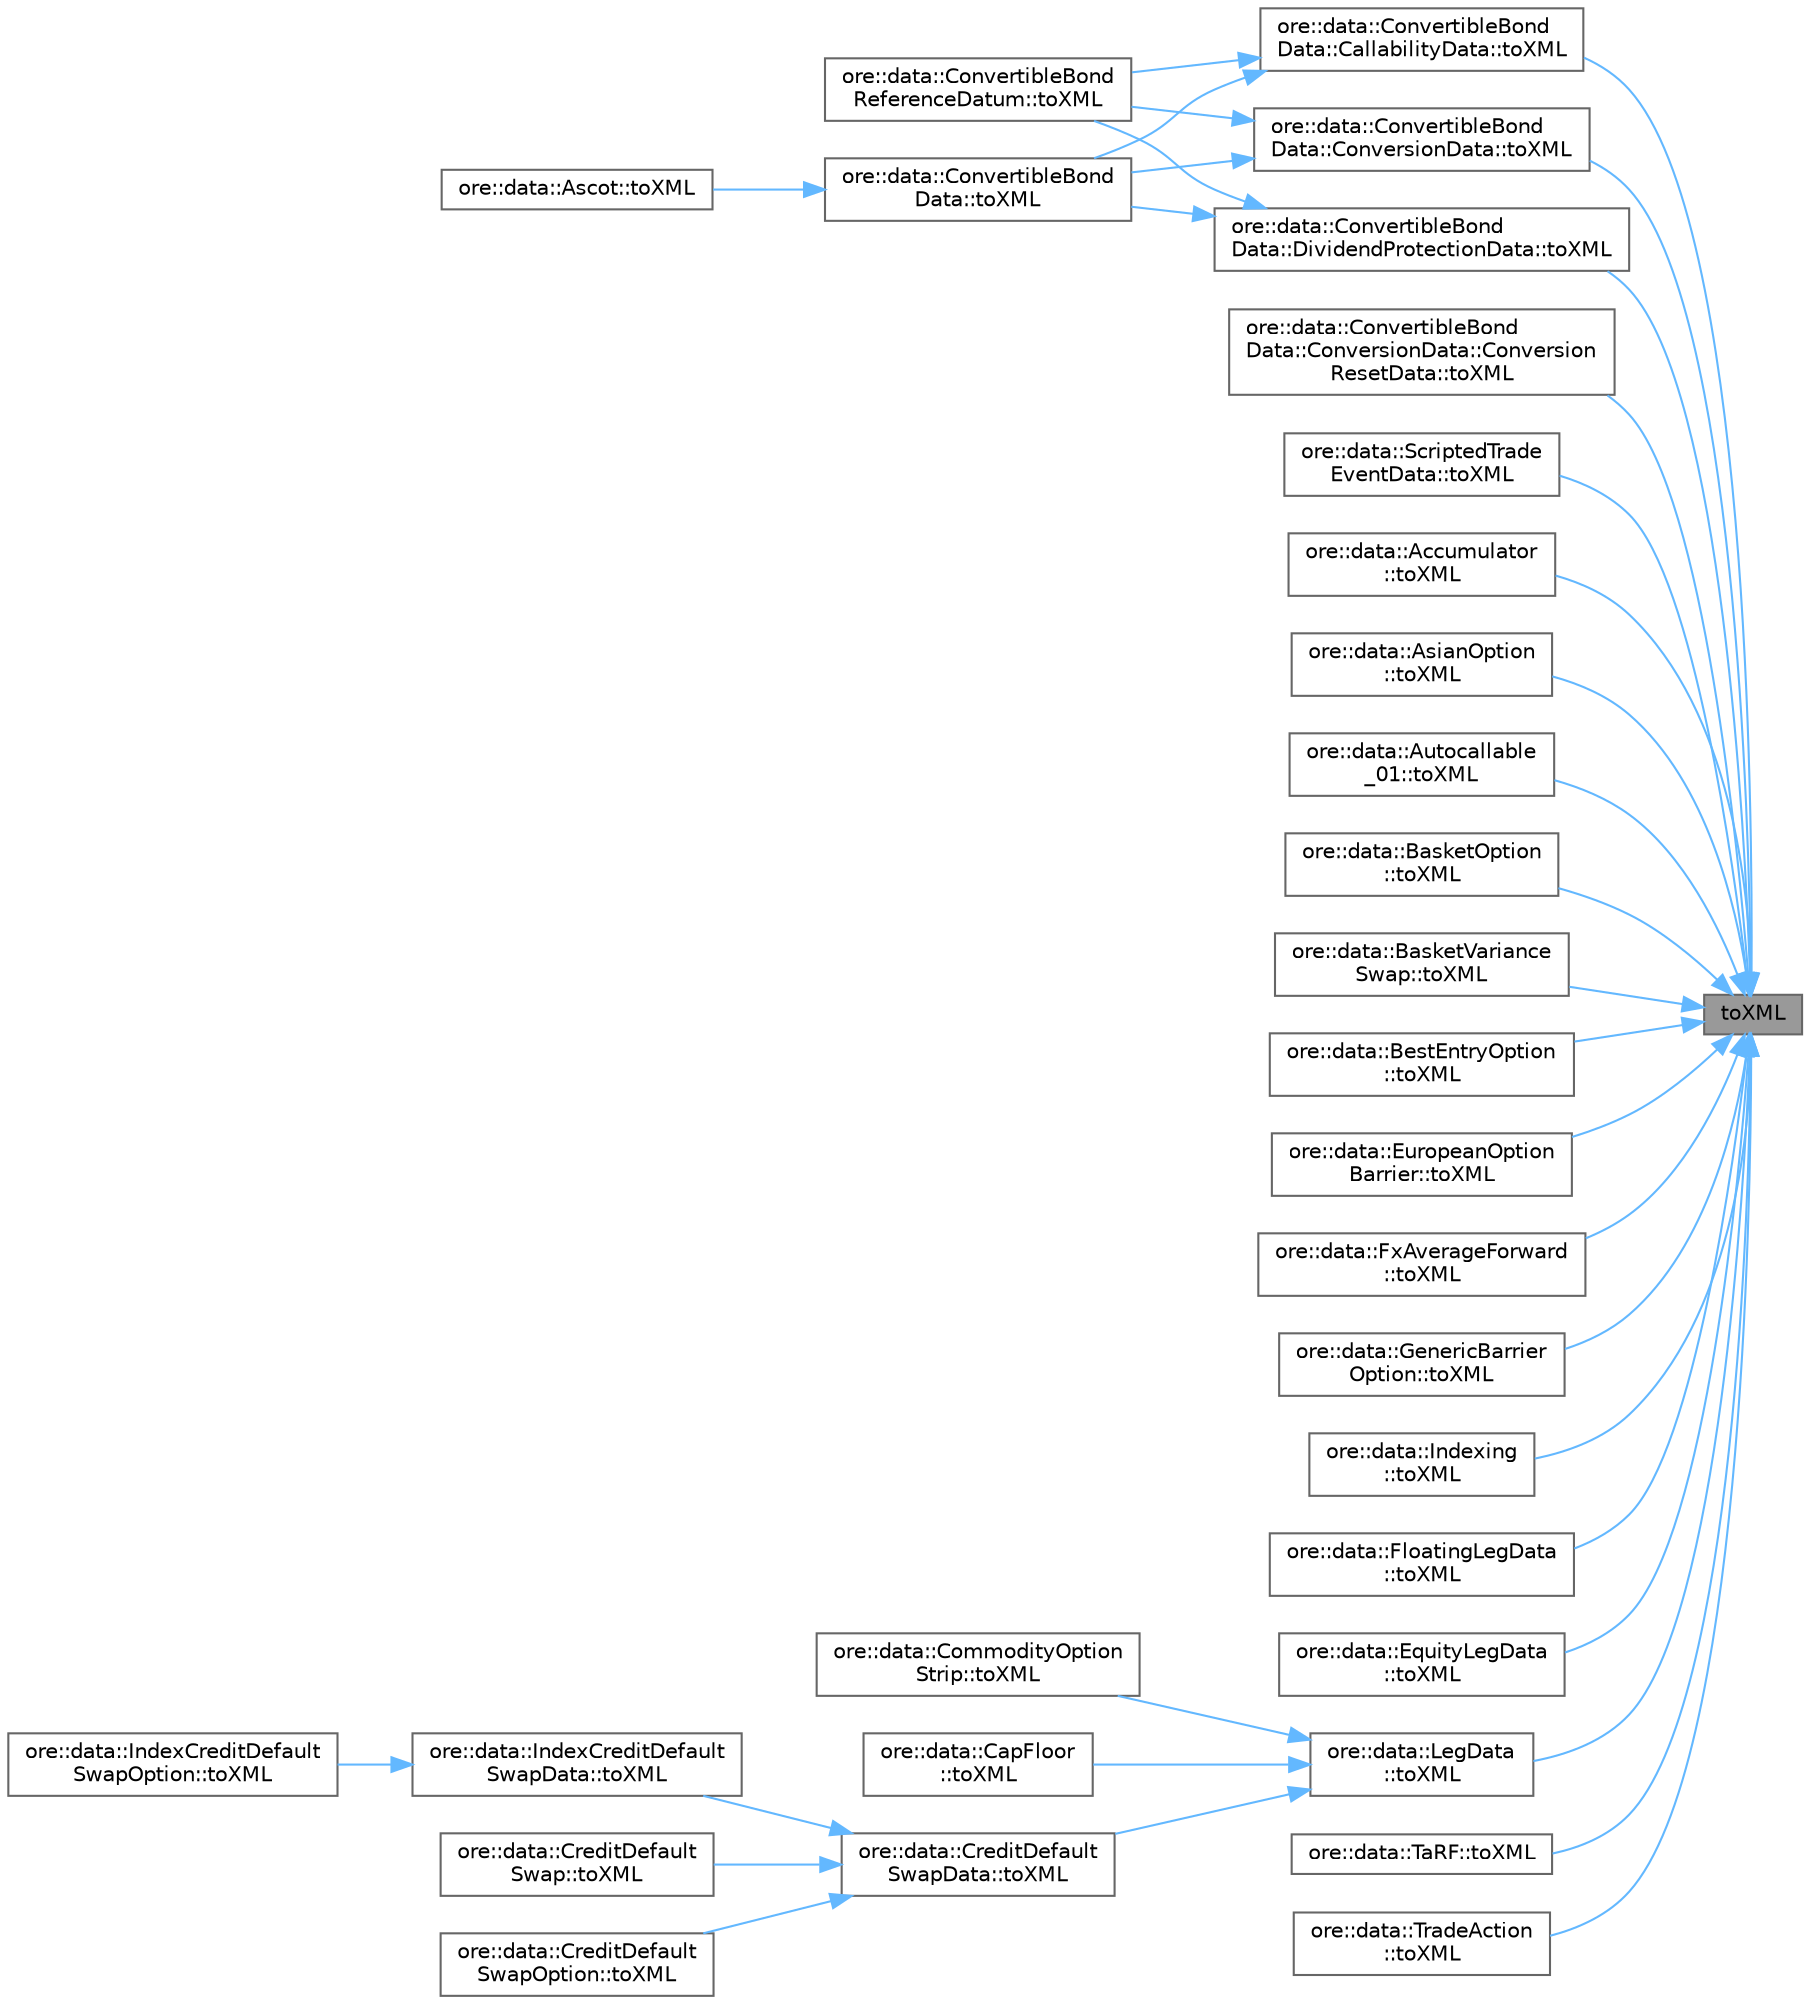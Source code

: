 digraph "toXML"
{
 // INTERACTIVE_SVG=YES
 // LATEX_PDF_SIZE
  bgcolor="transparent";
  edge [fontname=Helvetica,fontsize=10,labelfontname=Helvetica,labelfontsize=10];
  node [fontname=Helvetica,fontsize=10,shape=box,height=0.2,width=0.4];
  rankdir="RL";
  Node1 [label="toXML",height=0.2,width=0.4,color="gray40", fillcolor="grey60", style="filled", fontcolor="black",tooltip=" "];
  Node1 -> Node2 [dir="back",color="steelblue1",style="solid"];
  Node2 [label="ore::data::ConvertibleBond\lData::CallabilityData::toXML",height=0.2,width=0.4,color="grey40", fillcolor="white", style="filled",URL="$classore_1_1data_1_1_convertible_bond_data_1_1_callability_data.html#a5ab84b4972e623b734fc13becbf7902e",tooltip=" "];
  Node2 -> Node3 [dir="back",color="steelblue1",style="solid"];
  Node3 [label="ore::data::ConvertibleBond\lData::toXML",height=0.2,width=0.4,color="grey40", fillcolor="white", style="filled",URL="$classore_1_1data_1_1_convertible_bond_data.html#a5ab84b4972e623b734fc13becbf7902e",tooltip=" "];
  Node3 -> Node4 [dir="back",color="steelblue1",style="solid"];
  Node4 [label="ore::data::Ascot::toXML",height=0.2,width=0.4,color="grey40", fillcolor="white", style="filled",URL="$classore_1_1data_1_1_ascot.html#a0881d80390ae17ef0094dcd8c91c4936",tooltip=" "];
  Node2 -> Node5 [dir="back",color="steelblue1",style="solid"];
  Node5 [label="ore::data::ConvertibleBond\lReferenceDatum::toXML",height=0.2,width=0.4,color="grey40", fillcolor="white", style="filled",URL="$classore_1_1data_1_1_convertible_bond_reference_datum.html#a5ab84b4972e623b734fc13becbf7902e",tooltip=" "];
  Node1 -> Node6 [dir="back",color="steelblue1",style="solid"];
  Node6 [label="ore::data::ConvertibleBond\lData::ConversionData::Conversion\lResetData::toXML",height=0.2,width=0.4,color="grey40", fillcolor="white", style="filled",URL="$classore_1_1data_1_1_convertible_bond_data_1_1_conversion_data_1_1_conversion_reset_data.html#a5ab84b4972e623b734fc13becbf7902e",tooltip=" "];
  Node1 -> Node7 [dir="back",color="steelblue1",style="solid"];
  Node7 [label="ore::data::ConvertibleBond\lData::ConversionData::toXML",height=0.2,width=0.4,color="grey40", fillcolor="white", style="filled",URL="$classore_1_1data_1_1_convertible_bond_data_1_1_conversion_data.html#a5ab84b4972e623b734fc13becbf7902e",tooltip=" "];
  Node7 -> Node3 [dir="back",color="steelblue1",style="solid"];
  Node7 -> Node5 [dir="back",color="steelblue1",style="solid"];
  Node1 -> Node8 [dir="back",color="steelblue1",style="solid"];
  Node8 [label="ore::data::ConvertibleBond\lData::DividendProtectionData::toXML",height=0.2,width=0.4,color="grey40", fillcolor="white", style="filled",URL="$classore_1_1data_1_1_convertible_bond_data_1_1_dividend_protection_data.html#a5ab84b4972e623b734fc13becbf7902e",tooltip=" "];
  Node8 -> Node3 [dir="back",color="steelblue1",style="solid"];
  Node8 -> Node5 [dir="back",color="steelblue1",style="solid"];
  Node1 -> Node9 [dir="back",color="steelblue1",style="solid"];
  Node9 [label="ore::data::ScriptedTrade\lEventData::toXML",height=0.2,width=0.4,color="grey40", fillcolor="white", style="filled",URL="$classore_1_1data_1_1_scripted_trade_event_data.html#a5ab84b4972e623b734fc13becbf7902e",tooltip=" "];
  Node1 -> Node10 [dir="back",color="steelblue1",style="solid"];
  Node10 [label="ore::data::Accumulator\l::toXML",height=0.2,width=0.4,color="grey40", fillcolor="white", style="filled",URL="$classore_1_1data_1_1_accumulator.html#a0881d80390ae17ef0094dcd8c91c4936",tooltip=" "];
  Node1 -> Node11 [dir="back",color="steelblue1",style="solid"];
  Node11 [label="ore::data::AsianOption\l::toXML",height=0.2,width=0.4,color="grey40", fillcolor="white", style="filled",URL="$classore_1_1data_1_1_asian_option.html#a0881d80390ae17ef0094dcd8c91c4936",tooltip=" "];
  Node1 -> Node12 [dir="back",color="steelblue1",style="solid"];
  Node12 [label="ore::data::Autocallable\l_01::toXML",height=0.2,width=0.4,color="grey40", fillcolor="white", style="filled",URL="$classore_1_1data_1_1_autocallable__01.html#a0881d80390ae17ef0094dcd8c91c4936",tooltip=" "];
  Node1 -> Node13 [dir="back",color="steelblue1",style="solid"];
  Node13 [label="ore::data::BasketOption\l::toXML",height=0.2,width=0.4,color="grey40", fillcolor="white", style="filled",URL="$classore_1_1data_1_1_basket_option.html#a0881d80390ae17ef0094dcd8c91c4936",tooltip=" "];
  Node1 -> Node14 [dir="back",color="steelblue1",style="solid"];
  Node14 [label="ore::data::BasketVariance\lSwap::toXML",height=0.2,width=0.4,color="grey40", fillcolor="white", style="filled",URL="$classore_1_1data_1_1_basket_variance_swap.html#a0881d80390ae17ef0094dcd8c91c4936",tooltip=" "];
  Node1 -> Node15 [dir="back",color="steelblue1",style="solid"];
  Node15 [label="ore::data::BestEntryOption\l::toXML",height=0.2,width=0.4,color="grey40", fillcolor="white", style="filled",URL="$classore_1_1data_1_1_best_entry_option.html#a0881d80390ae17ef0094dcd8c91c4936",tooltip=" "];
  Node1 -> Node16 [dir="back",color="steelblue1",style="solid"];
  Node16 [label="ore::data::EuropeanOption\lBarrier::toXML",height=0.2,width=0.4,color="grey40", fillcolor="white", style="filled",URL="$classore_1_1data_1_1_european_option_barrier.html#a0881d80390ae17ef0094dcd8c91c4936",tooltip=" "];
  Node1 -> Node17 [dir="back",color="steelblue1",style="solid"];
  Node17 [label="ore::data::FxAverageForward\l::toXML",height=0.2,width=0.4,color="grey40", fillcolor="white", style="filled",URL="$classore_1_1data_1_1_fx_average_forward.html#a0881d80390ae17ef0094dcd8c91c4936",tooltip=" "];
  Node1 -> Node18 [dir="back",color="steelblue1",style="solid"];
  Node18 [label="ore::data::GenericBarrier\lOption::toXML",height=0.2,width=0.4,color="grey40", fillcolor="white", style="filled",URL="$classore_1_1data_1_1_generic_barrier_option.html#a0881d80390ae17ef0094dcd8c91c4936",tooltip=" "];
  Node1 -> Node19 [dir="back",color="steelblue1",style="solid"];
  Node19 [label="ore::data::Indexing\l::toXML",height=0.2,width=0.4,color="grey40", fillcolor="white", style="filled",URL="$classore_1_1data_1_1_indexing.html#a0881d80390ae17ef0094dcd8c91c4936",tooltip=" "];
  Node1 -> Node20 [dir="back",color="steelblue1",style="solid"];
  Node20 [label="ore::data::FloatingLegData\l::toXML",height=0.2,width=0.4,color="grey40", fillcolor="white", style="filled",URL="$classore_1_1data_1_1_floating_leg_data.html#a0881d80390ae17ef0094dcd8c91c4936",tooltip=" "];
  Node1 -> Node21 [dir="back",color="steelblue1",style="solid"];
  Node21 [label="ore::data::EquityLegData\l::toXML",height=0.2,width=0.4,color="grey40", fillcolor="white", style="filled",URL="$classore_1_1data_1_1_equity_leg_data.html#a0881d80390ae17ef0094dcd8c91c4936",tooltip=" "];
  Node1 -> Node22 [dir="back",color="steelblue1",style="solid"];
  Node22 [label="ore::data::LegData\l::toXML",height=0.2,width=0.4,color="grey40", fillcolor="white", style="filled",URL="$classore_1_1data_1_1_leg_data.html#a0881d80390ae17ef0094dcd8c91c4936",tooltip=" "];
  Node22 -> Node23 [dir="back",color="steelblue1",style="solid"];
  Node23 [label="ore::data::CommodityOption\lStrip::toXML",height=0.2,width=0.4,color="grey40", fillcolor="white", style="filled",URL="$classore_1_1data_1_1_commodity_option_strip.html#a5ab84b4972e623b734fc13becbf7902e",tooltip=" "];
  Node22 -> Node24 [dir="back",color="steelblue1",style="solid"];
  Node24 [label="ore::data::CapFloor\l::toXML",height=0.2,width=0.4,color="grey40", fillcolor="white", style="filled",URL="$classore_1_1data_1_1_cap_floor.html#a0881d80390ae17ef0094dcd8c91c4936",tooltip=" "];
  Node22 -> Node25 [dir="back",color="steelblue1",style="solid"];
  Node25 [label="ore::data::CreditDefault\lSwapData::toXML",height=0.2,width=0.4,color="grey40", fillcolor="white", style="filled",URL="$classore_1_1data_1_1_credit_default_swap_data.html#a0881d80390ae17ef0094dcd8c91c4936",tooltip=" "];
  Node25 -> Node26 [dir="back",color="steelblue1",style="solid"];
  Node26 [label="ore::data::IndexCreditDefault\lSwapData::toXML",height=0.2,width=0.4,color="grey40", fillcolor="white", style="filled",URL="$classore_1_1data_1_1_index_credit_default_swap_data.html#a5ab84b4972e623b734fc13becbf7902e",tooltip=" "];
  Node26 -> Node27 [dir="back",color="steelblue1",style="solid"];
  Node27 [label="ore::data::IndexCreditDefault\lSwapOption::toXML",height=0.2,width=0.4,color="grey40", fillcolor="white", style="filled",URL="$classore_1_1data_1_1_index_credit_default_swap_option.html#a5ab84b4972e623b734fc13becbf7902e",tooltip=" "];
  Node25 -> Node28 [dir="back",color="steelblue1",style="solid"];
  Node28 [label="ore::data::CreditDefault\lSwap::toXML",height=0.2,width=0.4,color="grey40", fillcolor="white", style="filled",URL="$classore_1_1data_1_1_credit_default_swap.html#a0881d80390ae17ef0094dcd8c91c4936",tooltip=" "];
  Node25 -> Node29 [dir="back",color="steelblue1",style="solid"];
  Node29 [label="ore::data::CreditDefault\lSwapOption::toXML",height=0.2,width=0.4,color="grey40", fillcolor="white", style="filled",URL="$classore_1_1data_1_1_credit_default_swap_option.html#a0881d80390ae17ef0094dcd8c91c4936",tooltip=" "];
  Node1 -> Node30 [dir="back",color="steelblue1",style="solid"];
  Node30 [label="ore::data::TaRF::toXML",height=0.2,width=0.4,color="grey40", fillcolor="white", style="filled",URL="$classore_1_1data_1_1_ta_r_f.html#a0881d80390ae17ef0094dcd8c91c4936",tooltip=" "];
  Node1 -> Node31 [dir="back",color="steelblue1",style="solid"];
  Node31 [label="ore::data::TradeAction\l::toXML",height=0.2,width=0.4,color="grey40", fillcolor="white", style="filled",URL="$classore_1_1data_1_1_trade_action.html#a0881d80390ae17ef0094dcd8c91c4936",tooltip=" "];
}
